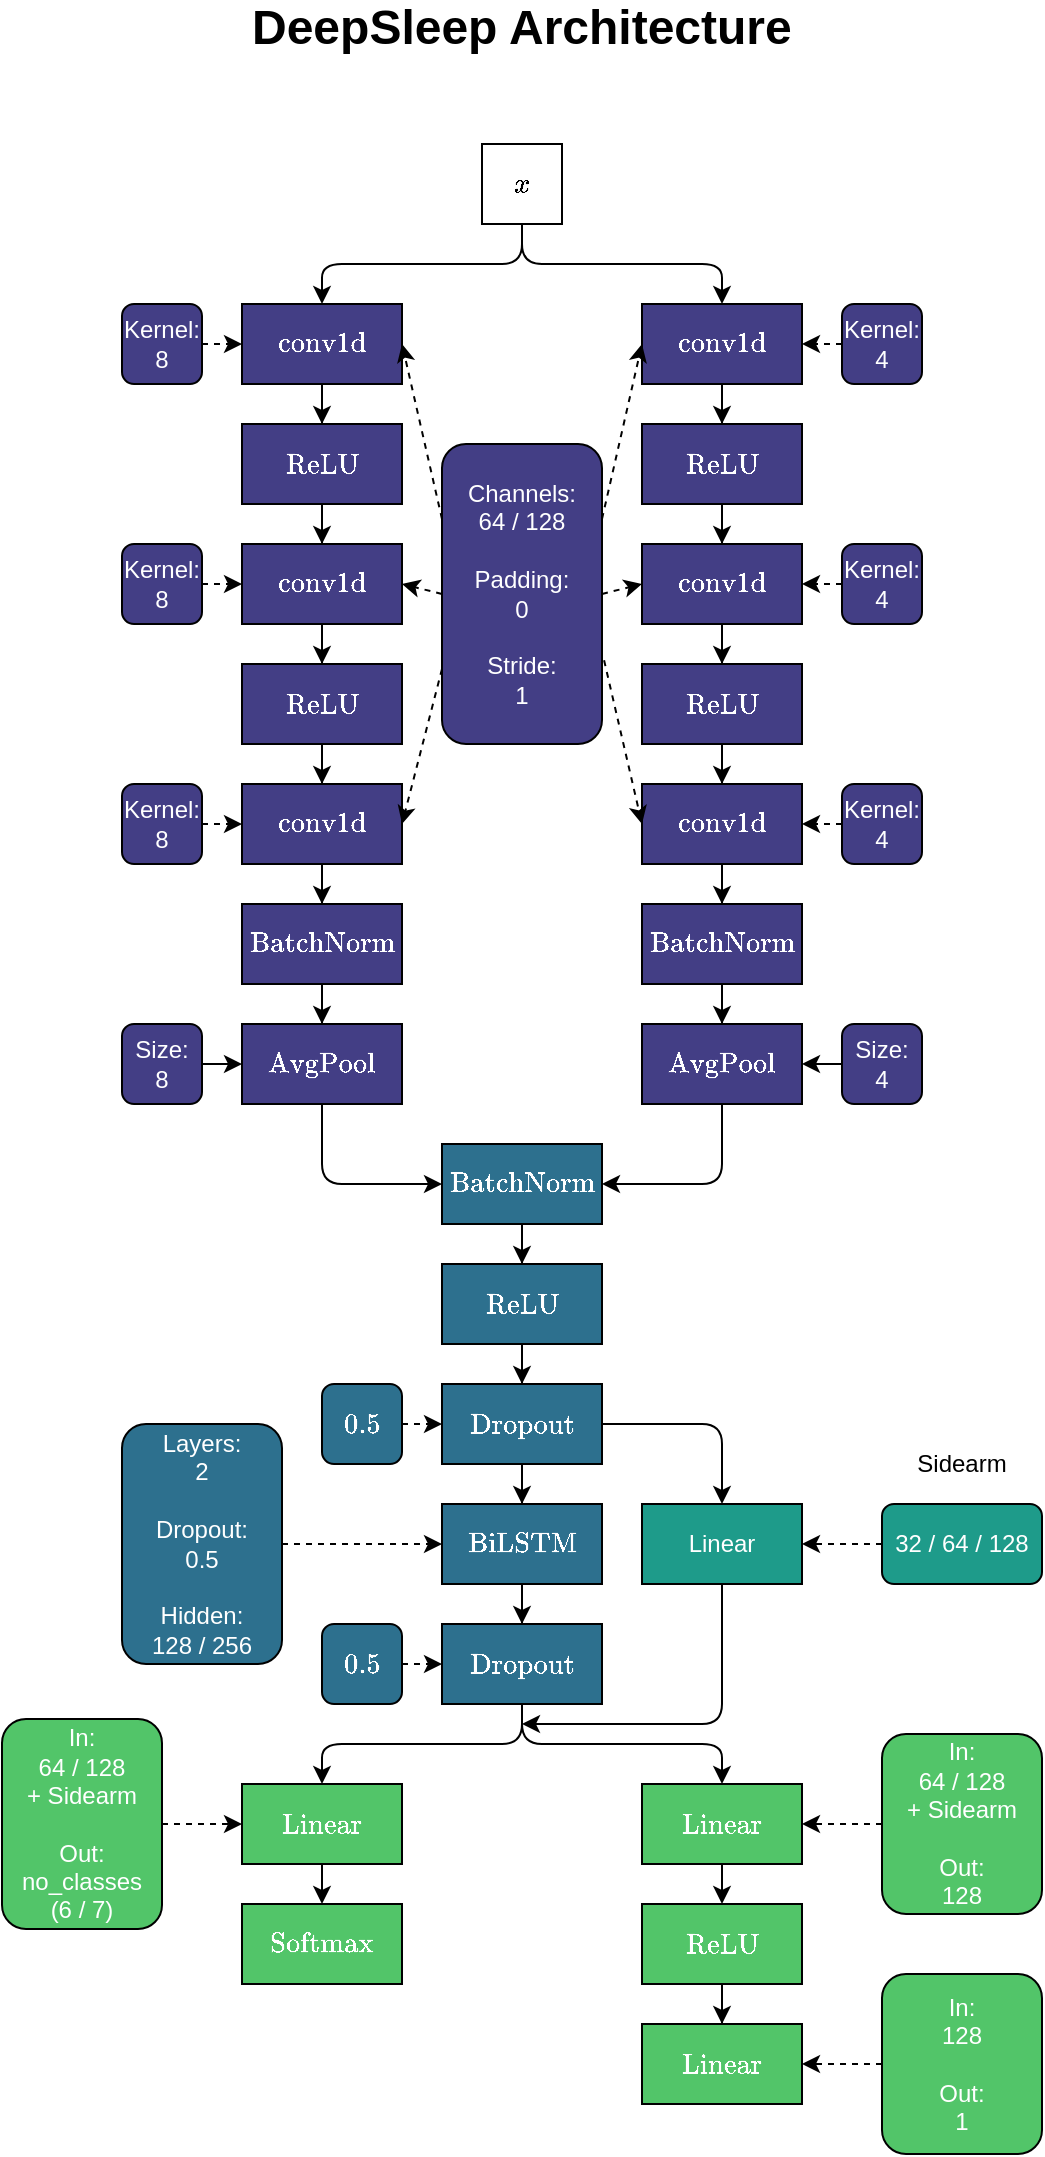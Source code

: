 <mxfile version="12.6.5" type="device"><diagram id="r7FsISji2nIQthE3BuOX" name="Page-1"><mxGraphModel dx="1355" dy="1991" grid="1" gridSize="10" guides="1" tooltips="1" connect="1" arrows="1" fold="1" page="1" pageScale="1" pageWidth="827" pageHeight="1169" math="1" shadow="0"><root><mxCell id="0"/><mxCell id="1" parent="0"/><mxCell id="kuBuIJpsODWiK9_GD88A-2" value="$$x$$" style="rounded=0;whiteSpace=wrap;html=1;fontColor=#000000;fillColor=#FFFFFF;" parent="1" vertex="1"><mxGeometry x="320" y="40" width="40" height="40" as="geometry"/></mxCell><mxCell id="kuBuIJpsODWiK9_GD88A-49" value="" style="edgeStyle=orthogonalEdgeStyle;rounded=0;orthogonalLoop=1;jettySize=auto;html=1;" parent="1" source="kuBuIJpsODWiK9_GD88A-3" target="kuBuIJpsODWiK9_GD88A-7" edge="1"><mxGeometry relative="1" as="geometry"/></mxCell><mxCell id="kuBuIJpsODWiK9_GD88A-3" value="$$\text{conv1d}$$" style="rounded=0;whiteSpace=wrap;html=1;fillColor=#433E85;fontColor=#FFFFFF;" parent="1" vertex="1"><mxGeometry x="200" y="120" width="80" height="40" as="geometry"/></mxCell><mxCell id="kuBuIJpsODWiK9_GD88A-50" value="" style="edgeStyle=orthogonalEdgeStyle;rounded=0;orthogonalLoop=1;jettySize=auto;html=1;" parent="1" source="kuBuIJpsODWiK9_GD88A-4" target="kuBuIJpsODWiK9_GD88A-13" edge="1"><mxGeometry relative="1" as="geometry"/></mxCell><mxCell id="kuBuIJpsODWiK9_GD88A-4" value="$$\text{conv1d}$$" style="rounded=0;whiteSpace=wrap;html=1;fillColor=#433E85;fontColor=#FFFFFF;" parent="1" vertex="1"><mxGeometry x="400" y="120" width="80" height="40" as="geometry"/></mxCell><mxCell id="kuBuIJpsODWiK9_GD88A-42" value="" style="edgeStyle=orthogonalEdgeStyle;rounded=0;orthogonalLoop=1;jettySize=auto;html=1;" parent="1" source="kuBuIJpsODWiK9_GD88A-7" target="kuBuIJpsODWiK9_GD88A-8" edge="1"><mxGeometry relative="1" as="geometry"/></mxCell><mxCell id="kuBuIJpsODWiK9_GD88A-7" value="$$\text{ReLU}$$" style="rounded=0;whiteSpace=wrap;html=1;fillColor=#433E85;fontColor=#FFFFFF;" parent="1" vertex="1"><mxGeometry x="200" y="180" width="80" height="40" as="geometry"/></mxCell><mxCell id="kuBuIJpsODWiK9_GD88A-41" value="" style="edgeStyle=orthogonalEdgeStyle;rounded=0;orthogonalLoop=1;jettySize=auto;html=1;" parent="1" source="kuBuIJpsODWiK9_GD88A-8" target="kuBuIJpsODWiK9_GD88A-10" edge="1"><mxGeometry relative="1" as="geometry"/></mxCell><mxCell id="kuBuIJpsODWiK9_GD88A-8" value="$$\text{conv1d}$$" style="rounded=0;whiteSpace=wrap;html=1;fillColor=#433E85;fontColor=#FFFFFF;" parent="1" vertex="1"><mxGeometry x="200" y="240" width="80" height="40" as="geometry"/></mxCell><mxCell id="kuBuIJpsODWiK9_GD88A-38" value="" style="edgeStyle=orthogonalEdgeStyle;rounded=0;orthogonalLoop=1;jettySize=auto;html=1;" parent="1" source="kuBuIJpsODWiK9_GD88A-9" target="kuBuIJpsODWiK9_GD88A-11" edge="1"><mxGeometry relative="1" as="geometry"/></mxCell><mxCell id="kuBuIJpsODWiK9_GD88A-9" value="$$\text{conv1d}$$" style="rounded=0;whiteSpace=wrap;html=1;fillColor=#433E85;fontColor=#FFFFFF;" parent="1" vertex="1"><mxGeometry x="200" y="360" width="80" height="40" as="geometry"/></mxCell><mxCell id="kuBuIJpsODWiK9_GD88A-37" value="" style="edgeStyle=orthogonalEdgeStyle;rounded=0;orthogonalLoop=1;jettySize=auto;html=1;" parent="1" source="kuBuIJpsODWiK9_GD88A-10" target="kuBuIJpsODWiK9_GD88A-9" edge="1"><mxGeometry relative="1" as="geometry"/></mxCell><mxCell id="kuBuIJpsODWiK9_GD88A-10" value="$$\text{ReLU}$$" style="rounded=0;whiteSpace=wrap;html=1;fillColor=#433E85;fontColor=#FFFFFF;" parent="1" vertex="1"><mxGeometry x="200" y="300" width="80" height="40" as="geometry"/></mxCell><mxCell id="kuBuIJpsODWiK9_GD88A-68" value="" style="edgeStyle=orthogonalEdgeStyle;rounded=0;orthogonalLoop=1;jettySize=auto;html=1;entryX=0.5;entryY=0;entryDx=0;entryDy=0;" parent="1" source="kuBuIJpsODWiK9_GD88A-11" target="kuBuIJpsODWiK9_GD88A-12" edge="1"><mxGeometry relative="1" as="geometry"><mxPoint x="240" y="540" as="targetPoint"/></mxGeometry></mxCell><mxCell id="kuBuIJpsODWiK9_GD88A-11" value="&lt;span style=&quot;white-space: normal&quot;&gt;$$\text{BatchNorm}$$&lt;/span&gt;" style="rounded=0;whiteSpace=wrap;html=1;fillColor=#433E85;fontColor=#FFFFFF;" parent="1" vertex="1"><mxGeometry x="200" y="420" width="80" height="40" as="geometry"/></mxCell><mxCell id="kuBuIJpsODWiK9_GD88A-12" value="&lt;span style=&quot;white-space: normal&quot;&gt;$$\text{AvgPool}$$&lt;/span&gt;" style="rounded=0;whiteSpace=wrap;html=1;fillColor=#433E85;fontColor=#FFFFFF;" parent="1" vertex="1"><mxGeometry x="200" y="480" width="80" height="40" as="geometry"/></mxCell><mxCell id="kuBuIJpsODWiK9_GD88A-43" value="" style="edgeStyle=orthogonalEdgeStyle;rounded=0;orthogonalLoop=1;jettySize=auto;html=1;" parent="1" source="kuBuIJpsODWiK9_GD88A-13" target="kuBuIJpsODWiK9_GD88A-14" edge="1"><mxGeometry relative="1" as="geometry"/></mxCell><mxCell id="kuBuIJpsODWiK9_GD88A-13" value="$$\text{ReLU}$$" style="rounded=0;whiteSpace=wrap;html=1;fillColor=#433E85;fontColor=#FFFFFF;" parent="1" vertex="1"><mxGeometry x="400" y="180" width="80" height="40" as="geometry"/></mxCell><mxCell id="kuBuIJpsODWiK9_GD88A-44" value="" style="edgeStyle=orthogonalEdgeStyle;rounded=0;orthogonalLoop=1;jettySize=auto;html=1;" parent="1" source="kuBuIJpsODWiK9_GD88A-14" target="kuBuIJpsODWiK9_GD88A-15" edge="1"><mxGeometry relative="1" as="geometry"/></mxCell><mxCell id="kuBuIJpsODWiK9_GD88A-14" value="$$\text{conv1d}$$" style="rounded=0;whiteSpace=wrap;html=1;fillColor=#433E85;fontColor=#FFFFFF;" parent="1" vertex="1"><mxGeometry x="400" y="240" width="80" height="40" as="geometry"/></mxCell><mxCell id="kuBuIJpsODWiK9_GD88A-45" value="" style="edgeStyle=orthogonalEdgeStyle;rounded=0;orthogonalLoop=1;jettySize=auto;html=1;" parent="1" source="kuBuIJpsODWiK9_GD88A-15" target="kuBuIJpsODWiK9_GD88A-16" edge="1"><mxGeometry relative="1" as="geometry"/></mxCell><mxCell id="kuBuIJpsODWiK9_GD88A-15" value="$$\text{ReLU}$$" style="rounded=0;whiteSpace=wrap;html=1;fillColor=#433E85;fontColor=#FFFFFF;" parent="1" vertex="1"><mxGeometry x="400" y="300" width="80" height="40" as="geometry"/></mxCell><mxCell id="kuBuIJpsODWiK9_GD88A-46" value="" style="edgeStyle=orthogonalEdgeStyle;rounded=0;orthogonalLoop=1;jettySize=auto;html=1;" parent="1" source="kuBuIJpsODWiK9_GD88A-16" target="kuBuIJpsODWiK9_GD88A-17" edge="1"><mxGeometry relative="1" as="geometry"/></mxCell><mxCell id="kuBuIJpsODWiK9_GD88A-16" value="$$\text{conv1d}$$" style="rounded=0;whiteSpace=wrap;html=1;fillColor=#433E85;fontColor=#FFFFFF;" parent="1" vertex="1"><mxGeometry x="400" y="360" width="80" height="40" as="geometry"/></mxCell><mxCell id="kuBuIJpsODWiK9_GD88A-47" value="" style="edgeStyle=orthogonalEdgeStyle;rounded=0;orthogonalLoop=1;jettySize=auto;html=1;" parent="1" source="kuBuIJpsODWiK9_GD88A-17" target="kuBuIJpsODWiK9_GD88A-18" edge="1"><mxGeometry relative="1" as="geometry"/></mxCell><mxCell id="kuBuIJpsODWiK9_GD88A-17" value="&lt;span style=&quot;white-space: normal&quot;&gt;$$\text{BatchNorm}$$&lt;/span&gt;" style="rounded=0;whiteSpace=wrap;html=1;fillColor=#433E85;fontColor=#FFFFFF;" parent="1" vertex="1"><mxGeometry x="400" y="420" width="80" height="40" as="geometry"/></mxCell><mxCell id="kuBuIJpsODWiK9_GD88A-18" value="&lt;span style=&quot;white-space: normal&quot;&gt;$$\text{AvgPool}$$&lt;/span&gt;" style="rounded=0;whiteSpace=wrap;html=1;fillColor=#433E85;fontColor=#FFFFFF;" parent="1" vertex="1"><mxGeometry x="400" y="480" width="80" height="40" as="geometry"/></mxCell><mxCell id="kuBuIJpsODWiK9_GD88A-33" value="" style="edgeStyle=orthogonalEdgeStyle;rounded=0;orthogonalLoop=1;jettySize=auto;html=1;" parent="1" source="kuBuIJpsODWiK9_GD88A-21" target="kuBuIJpsODWiK9_GD88A-22" edge="1"><mxGeometry relative="1" as="geometry"/></mxCell><mxCell id="kuBuIJpsODWiK9_GD88A-21" value="&lt;span style=&quot;white-space: normal&quot;&gt;$$\text{BatchNorm}$$&lt;/span&gt;" style="rounded=0;whiteSpace=wrap;html=1;fontColor=#FFFFFF;fillColor=#2D708E;" parent="1" vertex="1"><mxGeometry x="300" y="540" width="80" height="40" as="geometry"/></mxCell><mxCell id="kuBuIJpsODWiK9_GD88A-32" value="" style="edgeStyle=orthogonalEdgeStyle;rounded=0;orthogonalLoop=1;jettySize=auto;html=1;" parent="1" source="kuBuIJpsODWiK9_GD88A-22" target="kuBuIJpsODWiK9_GD88A-23" edge="1"><mxGeometry relative="1" as="geometry"/></mxCell><mxCell id="kuBuIJpsODWiK9_GD88A-22" value="$$\text{ReLU}$$" style="rounded=0;whiteSpace=wrap;html=1;fontColor=#FFFFFF;fillColor=#2D708E;" parent="1" vertex="1"><mxGeometry x="300" y="600" width="80" height="40" as="geometry"/></mxCell><mxCell id="kuBuIJpsODWiK9_GD88A-30" value="" style="edgeStyle=orthogonalEdgeStyle;rounded=0;orthogonalLoop=1;jettySize=auto;html=1;" parent="1" source="kuBuIJpsODWiK9_GD88A-23" target="kuBuIJpsODWiK9_GD88A-24" edge="1"><mxGeometry relative="1" as="geometry"/></mxCell><mxCell id="kuBuIJpsODWiK9_GD88A-23" value="$$\text{Dropout}$$" style="rounded=0;whiteSpace=wrap;html=1;fontColor=#FFFFFF;fillColor=#2D708E;" parent="1" vertex="1"><mxGeometry x="300" y="660" width="80" height="40" as="geometry"/></mxCell><mxCell id="kuBuIJpsODWiK9_GD88A-31" value="" style="edgeStyle=orthogonalEdgeStyle;rounded=0;orthogonalLoop=1;jettySize=auto;html=1;" parent="1" source="kuBuIJpsODWiK9_GD88A-24" target="kuBuIJpsODWiK9_GD88A-25" edge="1"><mxGeometry relative="1" as="geometry"/></mxCell><mxCell id="kuBuIJpsODWiK9_GD88A-24" value="$$\text{BiLSTM}$$" style="rounded=0;whiteSpace=wrap;html=1;fontColor=#FFFFFF;fillColor=#2D708E;" parent="1" vertex="1"><mxGeometry x="300" y="720" width="80" height="40" as="geometry"/></mxCell><mxCell id="kuBuIJpsODWiK9_GD88A-25" value="$$\text{Dropout}$$" style="rounded=0;whiteSpace=wrap;html=1;fontColor=#FFFFFF;fillColor=#2D708E;" parent="1" vertex="1"><mxGeometry x="300" y="780" width="80" height="40" as="geometry"/></mxCell><mxCell id="kuBuIJpsODWiK9_GD88A-27" value="Linear" style="rounded=0;whiteSpace=wrap;html=1;fillColor=#1E9B8A;fontColor=#FFFFFF;" parent="1" vertex="1"><mxGeometry x="400" y="720" width="80" height="40" as="geometry"/></mxCell><mxCell id="kuBuIJpsODWiK9_GD88A-48" value="" style="endArrow=classic;html=1;exitX=0.5;exitY=1;exitDx=0;exitDy=0;entryX=1;entryY=0.5;entryDx=0;entryDy=0;" parent="1" source="kuBuIJpsODWiK9_GD88A-18" target="kuBuIJpsODWiK9_GD88A-21" edge="1"><mxGeometry width="50" height="50" relative="1" as="geometry"><mxPoint x="650" y="830" as="sourcePoint"/><mxPoint x="700" y="780" as="targetPoint"/><Array as="points"><mxPoint x="440" y="560"/></Array></mxGeometry></mxCell><mxCell id="kuBuIJpsODWiK9_GD88A-55" value="" style="endArrow=classic;html=1;exitX=0.5;exitY=1;exitDx=0;exitDy=0;entryX=0.5;entryY=0;entryDx=0;entryDy=0;" parent="1" source="kuBuIJpsODWiK9_GD88A-2" target="kuBuIJpsODWiK9_GD88A-4" edge="1"><mxGeometry width="50" height="50" relative="1" as="geometry"><mxPoint x="540" y="230" as="sourcePoint"/><mxPoint x="590" y="180" as="targetPoint"/><Array as="points"><mxPoint x="340" y="100"/><mxPoint x="440" y="100"/></Array></mxGeometry></mxCell><mxCell id="kuBuIJpsODWiK9_GD88A-56" value="" style="endArrow=classic;html=1;exitX=0.5;exitY=1;exitDx=0;exitDy=0;entryX=0.5;entryY=0;entryDx=0;entryDy=0;" parent="1" source="kuBuIJpsODWiK9_GD88A-2" target="kuBuIJpsODWiK9_GD88A-3" edge="1"><mxGeometry width="50" height="50" relative="1" as="geometry"><mxPoint x="130" y="230" as="sourcePoint"/><mxPoint x="180" y="180" as="targetPoint"/><Array as="points"><mxPoint x="340" y="100"/><mxPoint x="240" y="100"/></Array></mxGeometry></mxCell><mxCell id="kuBuIJpsODWiK9_GD88A-61" value="$$\text{Softmax}$$" style="rounded=0;whiteSpace=wrap;html=1;fillColor=#52C569;fontColor=#FFFFFF;" parent="1" vertex="1"><mxGeometry x="200" y="920" width="80" height="40" as="geometry"/></mxCell><mxCell id="kuBuIJpsODWiK9_GD88A-81" value="" style="edgeStyle=orthogonalEdgeStyle;rounded=0;orthogonalLoop=1;jettySize=auto;html=1;" parent="1" source="kuBuIJpsODWiK9_GD88A-62" target="kuBuIJpsODWiK9_GD88A-80" edge="1"><mxGeometry relative="1" as="geometry"/></mxCell><mxCell id="kuBuIJpsODWiK9_GD88A-62" value="$$\text{ReLU}$$" style="rounded=0;whiteSpace=wrap;html=1;fillColor=#52C569;fontColor=#FFFFFF;" parent="1" vertex="1"><mxGeometry x="400" y="920" width="80" height="40" as="geometry"/></mxCell><mxCell id="kuBuIJpsODWiK9_GD88A-69" value="" style="endArrow=classic;html=1;exitX=0.5;exitY=1;exitDx=0;exitDy=0;entryX=0;entryY=0.5;entryDx=0;entryDy=0;" parent="1" source="kuBuIJpsODWiK9_GD88A-12" target="kuBuIJpsODWiK9_GD88A-21" edge="1"><mxGeometry width="50" height="50" relative="1" as="geometry"><mxPoint x="150" y="600" as="sourcePoint"/><mxPoint x="200" y="550" as="targetPoint"/><Array as="points"><mxPoint x="240" y="560"/></Array></mxGeometry></mxCell><mxCell id="kuBuIJpsODWiK9_GD88A-80" value="$$\text{Linear}$$" style="rounded=0;whiteSpace=wrap;html=1;fillColor=#52C569;fontColor=#FFFFFF;" parent="1" vertex="1"><mxGeometry x="400" y="980" width="80" height="40" as="geometry"/></mxCell><mxCell id="kuBuIJpsODWiK9_GD88A-82" value="" style="endArrow=classic;html=1;fontColor=#FFFFFF;exitX=1;exitY=0.5;exitDx=0;exitDy=0;entryX=0.5;entryY=0;entryDx=0;entryDy=0;" parent="1" source="kuBuIJpsODWiK9_GD88A-23" target="kuBuIJpsODWiK9_GD88A-27" edge="1"><mxGeometry width="50" height="50" relative="1" as="geometry"><mxPoint x="480" y="720" as="sourcePoint"/><mxPoint x="530" y="670" as="targetPoint"/><Array as="points"><mxPoint x="440" y="680"/></Array></mxGeometry></mxCell><mxCell id="kuBuIJpsODWiK9_GD88A-87" value="&lt;span style=&quot;white-space: normal&quot;&gt;$$\text{0.5}$$&lt;/span&gt;" style="rounded=1;whiteSpace=wrap;html=1;fillColor=#2D708E;fontColor=#FFFFFF;" parent="1" vertex="1"><mxGeometry x="240" y="660" width="40" height="40" as="geometry"/></mxCell><mxCell id="kuBuIJpsODWiK9_GD88A-88" value="" style="endArrow=classic;html=1;fontColor=#FFFFFF;dashed=1;exitX=1;exitY=0.5;exitDx=0;exitDy=0;entryX=0;entryY=0.5;entryDx=0;entryDy=0;" parent="1" source="kuBuIJpsODWiK9_GD88A-87" target="kuBuIJpsODWiK9_GD88A-23" edge="1"><mxGeometry width="50" height="50" relative="1" as="geometry"><mxPoint x="80" y="800" as="sourcePoint"/><mxPoint x="130" y="750" as="targetPoint"/></mxGeometry></mxCell><mxCell id="kuBuIJpsODWiK9_GD88A-89" value="&lt;span style=&quot;white-space: normal&quot;&gt;$$\text{0.5}$$&lt;/span&gt;" style="rounded=1;whiteSpace=wrap;html=1;fillColor=#2D708E;fontColor=#FFFFFF;" parent="1" vertex="1"><mxGeometry x="240" y="780" width="40" height="40" as="geometry"/></mxCell><mxCell id="kuBuIJpsODWiK9_GD88A-90" value="" style="endArrow=classic;html=1;fontColor=#FFFFFF;dashed=1;exitX=1;exitY=0.5;exitDx=0;exitDy=0;entryX=0;entryY=0.5;entryDx=0;entryDy=0;" parent="1" source="kuBuIJpsODWiK9_GD88A-89" edge="1"><mxGeometry width="50" height="50" relative="1" as="geometry"><mxPoint x="80" y="920" as="sourcePoint"/><mxPoint x="300" y="800" as="targetPoint"/></mxGeometry></mxCell><mxCell id="kuBuIJpsODWiK9_GD88A-91" value="&lt;span style=&quot;white-space: normal&quot;&gt;Layers:&lt;br&gt;2&lt;br&gt;&lt;br&gt;Dropout:&lt;br&gt;0.5&lt;br&gt;&lt;br&gt;Hidden:&lt;br&gt;128 / 256&lt;br&gt;&lt;/span&gt;" style="rounded=1;whiteSpace=wrap;html=1;fillColor=#2D708E;fontColor=#FFFFFF;" parent="1" vertex="1"><mxGeometry x="140" y="680" width="80" height="120" as="geometry"/></mxCell><mxCell id="kuBuIJpsODWiK9_GD88A-92" value="" style="endArrow=classic;html=1;fontColor=#FFFFFF;dashed=1;exitX=1;exitY=0.5;exitDx=0;exitDy=0;entryX=0;entryY=0.5;entryDx=0;entryDy=0;" parent="1" source="kuBuIJpsODWiK9_GD88A-91" edge="1"><mxGeometry width="50" height="50" relative="1" as="geometry"><mxPoint x="80" y="860" as="sourcePoint"/><mxPoint x="300" y="740" as="targetPoint"/></mxGeometry></mxCell><mxCell id="kuBuIJpsODWiK9_GD88A-93" value="&lt;span style=&quot;white-space: normal&quot;&gt;32 / 64 / 128&lt;/span&gt;" style="rounded=1;whiteSpace=wrap;html=1;fillColor=#1E9B8A;fontColor=#FFFFFF;" parent="1" vertex="1"><mxGeometry x="520" y="720" width="80" height="40" as="geometry"/></mxCell><mxCell id="kuBuIJpsODWiK9_GD88A-94" value="" style="endArrow=classic;html=1;dashed=1;fontColor=#FFFFFF;entryX=1;entryY=0.5;entryDx=0;entryDy=0;exitX=0;exitY=0.5;exitDx=0;exitDy=0;" parent="1" source="kuBuIJpsODWiK9_GD88A-93" target="kuBuIJpsODWiK9_GD88A-27" edge="1"><mxGeometry width="50" height="50" relative="1" as="geometry"><mxPoint x="580" y="710" as="sourcePoint"/><mxPoint x="630" y="660" as="targetPoint"/></mxGeometry></mxCell><mxCell id="kuBuIJpsODWiK9_GD88A-97" value="Channels:&lt;br&gt;64 / 128&lt;br&gt;&lt;br&gt;Padding:&lt;br&gt;0&lt;br&gt;&lt;br&gt;Stride:&lt;br&gt;1" style="rounded=1;whiteSpace=wrap;html=1;fillColor=#433E85;fontColor=#FFFFFF;gradientColor=none;" parent="1" vertex="1"><mxGeometry x="300" y="190" width="80" height="150" as="geometry"/></mxCell><mxCell id="kuBuIJpsODWiK9_GD88A-100" value="" style="endArrow=classic;html=1;dashed=1;fontColor=#FFFFFF;entryX=1;entryY=0.5;entryDx=0;entryDy=0;exitX=0;exitY=0.25;exitDx=0;exitDy=0;" parent="1" source="kuBuIJpsODWiK9_GD88A-97" target="kuBuIJpsODWiK9_GD88A-3" edge="1"><mxGeometry width="50" height="50" relative="1" as="geometry"><mxPoint x="90" y="220" as="sourcePoint"/><mxPoint x="140" y="170" as="targetPoint"/></mxGeometry></mxCell><mxCell id="kuBuIJpsODWiK9_GD88A-101" value="" style="endArrow=classic;html=1;dashed=1;fontColor=#FFFFFF;exitX=0;exitY=0.5;exitDx=0;exitDy=0;entryX=1;entryY=0.5;entryDx=0;entryDy=0;" parent="1" source="kuBuIJpsODWiK9_GD88A-97" target="kuBuIJpsODWiK9_GD88A-8" edge="1"><mxGeometry width="50" height="50" relative="1" as="geometry"><mxPoint x="50" y="380" as="sourcePoint"/><mxPoint x="100" y="330" as="targetPoint"/></mxGeometry></mxCell><mxCell id="kuBuIJpsODWiK9_GD88A-102" value="" style="endArrow=classic;html=1;dashed=1;fontColor=#FFFFFF;entryX=1;entryY=0.5;entryDx=0;entryDy=0;exitX=0;exitY=0.75;exitDx=0;exitDy=0;" parent="1" source="kuBuIJpsODWiK9_GD88A-97" target="kuBuIJpsODWiK9_GD88A-9" edge="1"><mxGeometry width="50" height="50" relative="1" as="geometry"><mxPoint x="70" y="490" as="sourcePoint"/><mxPoint x="120" y="440" as="targetPoint"/></mxGeometry></mxCell><mxCell id="kuBuIJpsODWiK9_GD88A-103" value="" style="endArrow=classic;html=1;dashed=1;fontColor=#FFFFFF;exitX=1;exitY=0.25;exitDx=0;exitDy=0;entryX=0;entryY=0.5;entryDx=0;entryDy=0;" parent="1" source="kuBuIJpsODWiK9_GD88A-97" target="kuBuIJpsODWiK9_GD88A-4" edge="1"><mxGeometry width="50" height="50" relative="1" as="geometry"><mxPoint x="560" y="200" as="sourcePoint"/><mxPoint x="610" y="150" as="targetPoint"/></mxGeometry></mxCell><mxCell id="kuBuIJpsODWiK9_GD88A-104" value="" style="endArrow=classic;html=1;dashed=1;fontColor=#FFFFFF;exitX=1;exitY=0.5;exitDx=0;exitDy=0;entryX=0;entryY=0.5;entryDx=0;entryDy=0;" parent="1" source="kuBuIJpsODWiK9_GD88A-97" target="kuBuIJpsODWiK9_GD88A-14" edge="1"><mxGeometry width="50" height="50" relative="1" as="geometry"><mxPoint x="640" y="330" as="sourcePoint"/><mxPoint x="690" y="280" as="targetPoint"/></mxGeometry></mxCell><mxCell id="kuBuIJpsODWiK9_GD88A-105" value="" style="endArrow=classic;html=1;dashed=1;fontColor=#FFFFFF;exitX=1.013;exitY=0.721;exitDx=0;exitDy=0;exitPerimeter=0;entryX=0;entryY=0.5;entryDx=0;entryDy=0;" parent="1" source="kuBuIJpsODWiK9_GD88A-97" target="kuBuIJpsODWiK9_GD88A-16" edge="1"><mxGeometry width="50" height="50" relative="1" as="geometry"><mxPoint x="580" y="440" as="sourcePoint"/><mxPoint x="630" y="390" as="targetPoint"/></mxGeometry></mxCell><mxCell id="kuBuIJpsODWiK9_GD88A-106" value="&lt;span style=&quot;white-space: normal&quot;&gt;Kernel:&lt;br&gt;8&lt;/span&gt;" style="rounded=1;whiteSpace=wrap;html=1;fillColor=#433E85;fontColor=#FFFFFF;" parent="1" vertex="1"><mxGeometry x="140" y="120" width="40" height="40" as="geometry"/></mxCell><mxCell id="kuBuIJpsODWiK9_GD88A-108" value="Kernel:&lt;br&gt;8" style="rounded=1;whiteSpace=wrap;html=1;fillColor=#433E85;fontColor=#FFFFFF;" parent="1" vertex="1"><mxGeometry x="140" y="240" width="40" height="40" as="geometry"/></mxCell><mxCell id="kuBuIJpsODWiK9_GD88A-109" value="Kernel:&lt;br&gt;8" style="rounded=1;whiteSpace=wrap;html=1;fillColor=#433E85;fontColor=#FFFFFF;" parent="1" vertex="1"><mxGeometry x="140" y="360" width="40" height="40" as="geometry"/></mxCell><mxCell id="kuBuIJpsODWiK9_GD88A-110" value="" style="endArrow=classic;html=1;dashed=1;fontColor=#FFFFFF;entryX=0;entryY=0.5;entryDx=0;entryDy=0;" parent="1" target="kuBuIJpsODWiK9_GD88A-9" edge="1"><mxGeometry width="50" height="50" relative="1" as="geometry"><mxPoint x="180" y="380" as="sourcePoint"/><mxPoint x="60" y="330" as="targetPoint"/></mxGeometry></mxCell><mxCell id="kuBuIJpsODWiK9_GD88A-111" value="" style="endArrow=classic;html=1;dashed=1;fontColor=#FFFFFF;entryX=0;entryY=0.5;entryDx=0;entryDy=0;exitX=1;exitY=0.5;exitDx=0;exitDy=0;" parent="1" source="kuBuIJpsODWiK9_GD88A-108" target="kuBuIJpsODWiK9_GD88A-8" edge="1"><mxGeometry width="50" height="50" relative="1" as="geometry"><mxPoint x="30" y="290" as="sourcePoint"/><mxPoint x="80" y="240" as="targetPoint"/></mxGeometry></mxCell><mxCell id="kuBuIJpsODWiK9_GD88A-112" value="" style="endArrow=classic;html=1;dashed=1;fontColor=#FFFFFF;entryX=0;entryY=0.5;entryDx=0;entryDy=0;exitX=1;exitY=0.5;exitDx=0;exitDy=0;" parent="1" source="kuBuIJpsODWiK9_GD88A-106" target="kuBuIJpsODWiK9_GD88A-3" edge="1"><mxGeometry width="50" height="50" relative="1" as="geometry"><mxPoint x="30" y="210" as="sourcePoint"/><mxPoint x="80" y="160" as="targetPoint"/></mxGeometry></mxCell><mxCell id="kuBuIJpsODWiK9_GD88A-113" value="&lt;span style=&quot;white-space: normal&quot;&gt;Kernel:&lt;br&gt;4&lt;br&gt;&lt;/span&gt;" style="rounded=1;whiteSpace=wrap;html=1;fillColor=#433E85;fontColor=#FFFFFF;" parent="1" vertex="1"><mxGeometry x="500" y="120" width="40" height="40" as="geometry"/></mxCell><mxCell id="kuBuIJpsODWiK9_GD88A-114" value="&lt;span style=&quot;white-space: normal&quot;&gt;Kernel:&lt;br&gt;4&lt;br&gt;&lt;/span&gt;" style="rounded=1;whiteSpace=wrap;html=1;fillColor=#433E85;fontColor=#FFFFFF;" parent="1" vertex="1"><mxGeometry x="500" y="240" width="40" height="40" as="geometry"/></mxCell><mxCell id="kuBuIJpsODWiK9_GD88A-115" value="&lt;span style=&quot;white-space: normal&quot;&gt;Kernel:&lt;br&gt;4&lt;br&gt;&lt;/span&gt;" style="rounded=1;whiteSpace=wrap;html=1;fillColor=#433E85;fontColor=#FFFFFF;" parent="1" vertex="1"><mxGeometry x="500" y="360" width="40" height="40" as="geometry"/></mxCell><mxCell id="kuBuIJpsODWiK9_GD88A-116" value="" style="endArrow=classic;html=1;dashed=1;fontColor=#FFFFFF;entryX=1;entryY=0.5;entryDx=0;entryDy=0;" parent="1" target="kuBuIJpsODWiK9_GD88A-14" edge="1"><mxGeometry width="50" height="50" relative="1" as="geometry"><mxPoint x="500" y="260" as="sourcePoint"/><mxPoint x="670" y="180" as="targetPoint"/></mxGeometry></mxCell><mxCell id="kuBuIJpsODWiK9_GD88A-117" value="" style="endArrow=classic;html=1;dashed=1;fontColor=#FFFFFF;entryX=1;entryY=0.5;entryDx=0;entryDy=0;exitX=0;exitY=0.5;exitDx=0;exitDy=0;" parent="1" source="kuBuIJpsODWiK9_GD88A-115" target="kuBuIJpsODWiK9_GD88A-16" edge="1"><mxGeometry width="50" height="50" relative="1" as="geometry"><mxPoint x="620" y="340" as="sourcePoint"/><mxPoint x="670" y="290" as="targetPoint"/></mxGeometry></mxCell><mxCell id="kuBuIJpsODWiK9_GD88A-118" value="" style="endArrow=classic;html=1;dashed=1;fontColor=#FFFFFF;entryX=1;entryY=0.5;entryDx=0;entryDy=0;exitX=0;exitY=0.5;exitDx=0;exitDy=0;" parent="1" source="kuBuIJpsODWiK9_GD88A-113" target="kuBuIJpsODWiK9_GD88A-4" edge="1"><mxGeometry width="50" height="50" relative="1" as="geometry"><mxPoint x="660" y="150" as="sourcePoint"/><mxPoint x="710" y="100" as="targetPoint"/></mxGeometry></mxCell><mxCell id="kuBuIJpsODWiK9_GD88A-119" value="&lt;span style=&quot;white-space: normal&quot;&gt;In:&lt;br&gt;64 / 128&lt;br&gt;+ Sidearm&lt;br&gt;&lt;br&gt;Out:&lt;br&gt;no_classes&lt;br&gt;(6 / 7)&lt;br&gt;&lt;/span&gt;" style="rounded=1;whiteSpace=wrap;html=1;fillColor=#52C569;fontColor=#FFFFFF;" parent="1" vertex="1"><mxGeometry x="80" y="827.5" width="80" height="105" as="geometry"/></mxCell><mxCell id="kuBuIJpsODWiK9_GD88A-120" value="Sidearm" style="text;html=1;strokeColor=none;fillColor=none;align=center;verticalAlign=middle;whiteSpace=wrap;rounded=0;fontColor=#000000;" parent="1" vertex="1"><mxGeometry x="540" y="690" width="40" height="20" as="geometry"/></mxCell><mxCell id="kuBuIJpsODWiK9_GD88A-126" value="$$\text{Linear}$$" style="rounded=0;whiteSpace=wrap;html=1;fillColor=#52C569;fontColor=#FFFFFF;" parent="1" vertex="1"><mxGeometry x="400" y="860" width="80" height="40" as="geometry"/></mxCell><mxCell id="kuBuIJpsODWiK9_GD88A-127" value="$$\text{Linear}$$" style="rounded=0;whiteSpace=wrap;html=1;fillColor=#52C569;fontColor=#FFFFFF;" parent="1" vertex="1"><mxGeometry x="200" y="860" width="80" height="40" as="geometry"/></mxCell><mxCell id="kuBuIJpsODWiK9_GD88A-128" value="" style="endArrow=classic;html=1;fontColor=#000000;exitX=0.5;exitY=1;exitDx=0;exitDy=0;entryX=0.5;entryY=0;entryDx=0;entryDy=0;" parent="1" source="kuBuIJpsODWiK9_GD88A-25" target="kuBuIJpsODWiK9_GD88A-127" edge="1"><mxGeometry width="50" height="50" relative="1" as="geometry"><mxPoint x="70" y="950" as="sourcePoint"/><mxPoint x="120" y="900" as="targetPoint"/><Array as="points"><mxPoint x="340" y="840"/><mxPoint x="240" y="840"/></Array></mxGeometry></mxCell><mxCell id="kuBuIJpsODWiK9_GD88A-129" value="" style="endArrow=classic;html=1;fontColor=#000000;exitX=0.5;exitY=1;exitDx=0;exitDy=0;entryX=0.5;entryY=0;entryDx=0;entryDy=0;" parent="1" source="kuBuIJpsODWiK9_GD88A-127" target="kuBuIJpsODWiK9_GD88A-61" edge="1"><mxGeometry width="50" height="50" relative="1" as="geometry"><mxPoint x="20" y="960" as="sourcePoint"/><mxPoint x="70" y="910" as="targetPoint"/></mxGeometry></mxCell><mxCell id="kuBuIJpsODWiK9_GD88A-130" value="" style="endArrow=classic;html=1;fontColor=#000000;exitX=0.5;exitY=1;exitDx=0;exitDy=0;entryX=0.5;entryY=0;entryDx=0;entryDy=0;" parent="1" source="kuBuIJpsODWiK9_GD88A-25" target="kuBuIJpsODWiK9_GD88A-126" edge="1"><mxGeometry width="50" height="50" relative="1" as="geometry"><mxPoint x="520" y="860" as="sourcePoint"/><mxPoint x="570" y="810" as="targetPoint"/><Array as="points"><mxPoint x="340" y="840"/><mxPoint x="440" y="840"/></Array></mxGeometry></mxCell><mxCell id="kuBuIJpsODWiK9_GD88A-131" value="" style="endArrow=classic;html=1;fontColor=#000000;exitX=0.5;exitY=1;exitDx=0;exitDy=0;entryX=0.5;entryY=0;entryDx=0;entryDy=0;" parent="1" source="kuBuIJpsODWiK9_GD88A-126" target="kuBuIJpsODWiK9_GD88A-62" edge="1"><mxGeometry width="50" height="50" relative="1" as="geometry"><mxPoint x="580" y="890" as="sourcePoint"/><mxPoint x="630" y="840" as="targetPoint"/></mxGeometry></mxCell><mxCell id="kuBuIJpsODWiK9_GD88A-132" value="" style="endArrow=classic;html=1;fontColor=#000000;dashed=1;exitX=1;exitY=0.5;exitDx=0;exitDy=0;entryX=0;entryY=0.5;entryDx=0;entryDy=0;" parent="1" source="kuBuIJpsODWiK9_GD88A-119" target="kuBuIJpsODWiK9_GD88A-127" edge="1"><mxGeometry width="50" height="50" relative="1" as="geometry"><mxPoint x="110" y="1050" as="sourcePoint"/><mxPoint x="160" y="1000" as="targetPoint"/></mxGeometry></mxCell><mxCell id="kuBuIJpsODWiK9_GD88A-133" value="&lt;span style=&quot;white-space: normal&quot;&gt;In:&lt;br&gt;64 / 128&lt;br&gt;+ Sidearm&lt;br&gt;&lt;br&gt;Out:&lt;br&gt;128&lt;br&gt;&lt;/span&gt;" style="rounded=1;whiteSpace=wrap;html=1;fillColor=#52C569;fontColor=#FFFFFF;" parent="1" vertex="1"><mxGeometry x="520" y="835" width="80" height="90" as="geometry"/></mxCell><mxCell id="kuBuIJpsODWiK9_GD88A-134" value="&lt;span style=&quot;white-space: normal&quot;&gt;In:&lt;br&gt;128&lt;br&gt;&lt;br&gt;Out:&lt;br&gt;1&lt;br&gt;&lt;/span&gt;" style="rounded=1;whiteSpace=wrap;html=1;fillColor=#52C569;fontColor=#FFFFFF;" parent="1" vertex="1"><mxGeometry x="520" y="955" width="80" height="90" as="geometry"/></mxCell><mxCell id="kuBuIJpsODWiK9_GD88A-135" value="" style="endArrow=classic;html=1;dashed=1;fontColor=#000000;exitX=0;exitY=0.5;exitDx=0;exitDy=0;entryX=1;entryY=0.5;entryDx=0;entryDy=0;" parent="1" source="kuBuIJpsODWiK9_GD88A-133" target="kuBuIJpsODWiK9_GD88A-126" edge="1"><mxGeometry width="50" height="50" relative="1" as="geometry"><mxPoint x="610" y="830" as="sourcePoint"/><mxPoint x="490" y="880" as="targetPoint"/></mxGeometry></mxCell><mxCell id="kuBuIJpsODWiK9_GD88A-136" value="" style="endArrow=classic;html=1;dashed=1;fontColor=#000000;exitX=0;exitY=0.5;exitDx=0;exitDy=0;entryX=1;entryY=0.5;entryDx=0;entryDy=0;" parent="1" source="kuBuIJpsODWiK9_GD88A-134" target="kuBuIJpsODWiK9_GD88A-80" edge="1"><mxGeometry width="50" height="50" relative="1" as="geometry"><mxPoint x="250" y="1100" as="sourcePoint"/><mxPoint x="300" y="1050" as="targetPoint"/></mxGeometry></mxCell><mxCell id="kuBuIJpsODWiK9_GD88A-137" value="" style="endArrow=classic;html=1;fontColor=#000000;exitX=0.5;exitY=1;exitDx=0;exitDy=0;" parent="1" source="kuBuIJpsODWiK9_GD88A-27" edge="1"><mxGeometry width="50" height="50" relative="1" as="geometry"><mxPoint x="660" y="810" as="sourcePoint"/><mxPoint x="340" y="830" as="targetPoint"/><Array as="points"><mxPoint x="440" y="830"/></Array></mxGeometry></mxCell><mxCell id="kuBuIJpsODWiK9_GD88A-138" value="DeepSleep Architecture" style="text;html=1;strokeColor=none;fillColor=none;spacing=5;spacingTop=-20;whiteSpace=wrap;overflow=hidden;rounded=0;labelBackgroundColor=none;fontSize=24;fontStyle=1" parent="1" vertex="1"><mxGeometry x="200" y="-22" width="280" height="22" as="geometry"/></mxCell><mxCell id="ZVxLYnO8cEhIG-Bq9zyC-1" value="Size:&lt;br&gt;8" style="rounded=1;whiteSpace=wrap;html=1;fillColor=#433E85;fontColor=#FFFFFF;" vertex="1" parent="1"><mxGeometry x="140" y="480" width="40" height="40" as="geometry"/></mxCell><mxCell id="ZVxLYnO8cEhIG-Bq9zyC-2" value="Size:&lt;br&gt;4" style="rounded=1;whiteSpace=wrap;html=1;fillColor=#433E85;fontColor=#FFFFFF;" vertex="1" parent="1"><mxGeometry x="500" y="480" width="40" height="40" as="geometry"/></mxCell><mxCell id="ZVxLYnO8cEhIG-Bq9zyC-3" value="" style="endArrow=classic;html=1;exitX=1;exitY=0.5;exitDx=0;exitDy=0;entryX=0;entryY=0.5;entryDx=0;entryDy=0;" edge="1" parent="1" source="ZVxLYnO8cEhIG-Bq9zyC-1" target="kuBuIJpsODWiK9_GD88A-12"><mxGeometry width="50" height="50" relative="1" as="geometry"><mxPoint x="180" y="609" as="sourcePoint"/><mxPoint x="230" y="559" as="targetPoint"/></mxGeometry></mxCell><mxCell id="ZVxLYnO8cEhIG-Bq9zyC-6" value="" style="endArrow=classic;html=1;entryX=1;entryY=0.5;entryDx=0;entryDy=0;exitX=0;exitY=0.5;exitDx=0;exitDy=0;" edge="1" parent="1" source="ZVxLYnO8cEhIG-Bq9zyC-2" target="kuBuIJpsODWiK9_GD88A-18"><mxGeometry width="50" height="50" relative="1" as="geometry"><mxPoint x="570" y="650" as="sourcePoint"/><mxPoint x="620" y="600" as="targetPoint"/></mxGeometry></mxCell></root></mxGraphModel></diagram></mxfile>